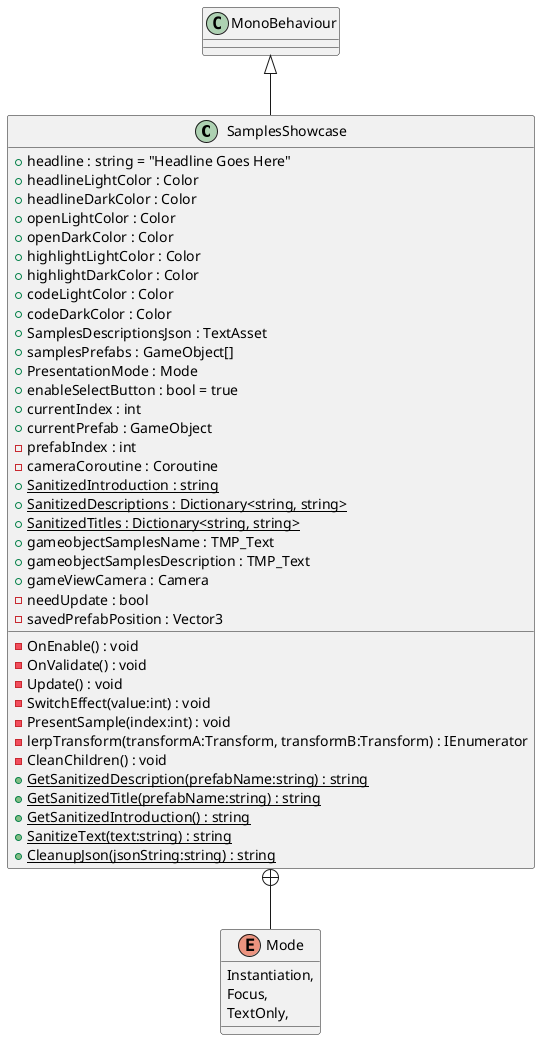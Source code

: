 @startuml
class SamplesShowcase {
    + headline : string = "Headline Goes Here"
    + headlineLightColor : Color
    + headlineDarkColor : Color
    + openLightColor : Color
    + openDarkColor : Color
    + highlightLightColor : Color
    + highlightDarkColor : Color
    + codeLightColor : Color
    + codeDarkColor : Color
    + SamplesDescriptionsJson : TextAsset
    + samplesPrefabs : GameObject[]
    + PresentationMode : Mode
    + enableSelectButton : bool = true
    + currentIndex : int
    + currentPrefab : GameObject
    - prefabIndex : int
    - cameraCoroutine : Coroutine
    + {static} SanitizedIntroduction : string
    + {static} SanitizedDescriptions : Dictionary<string, string>
    + {static} SanitizedTitles : Dictionary<string, string>
    + gameobjectSamplesName : TMP_Text
    + gameobjectSamplesDescription : TMP_Text
    + gameViewCamera : Camera
    - needUpdate : bool
    - savedPrefabPosition : Vector3
    - OnEnable() : void
    - OnValidate() : void
    - Update() : void
    - SwitchEffect(value:int) : void
    - PresentSample(index:int) : void
    - lerpTransform(transformA:Transform, transformB:Transform) : IEnumerator
    - CleanChildren() : void
    + {static} GetSanitizedDescription(prefabName:string) : string
    + {static} GetSanitizedTitle(prefabName:string) : string
    + {static} GetSanitizedIntroduction() : string
    + {static} SanitizeText(text:string) : string
    + {static} CleanupJson(jsonString:string) : string
}
enum Mode {
    Instantiation,
    Focus,
    TextOnly,
}
MonoBehaviour <|-- SamplesShowcase
SamplesShowcase +-- Mode
@enduml

